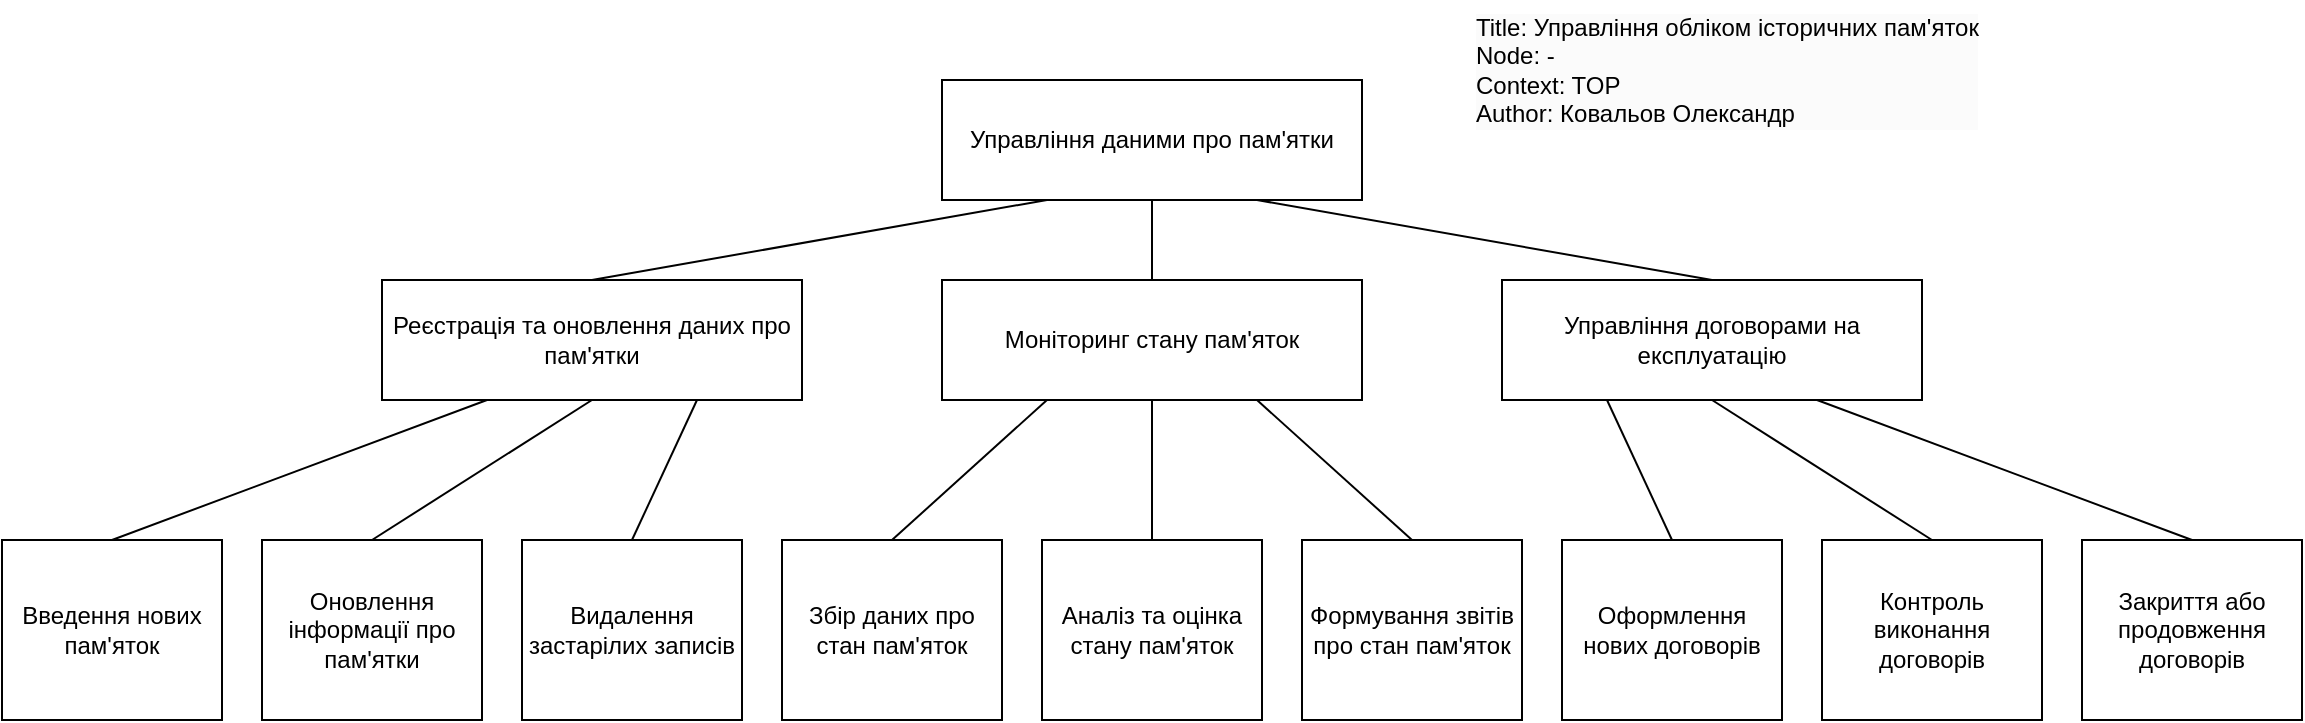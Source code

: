 <mxfile version="24.7.17">
  <diagram name="Page-1" id="D3zoA3_o_WbkCqvVTb0W">
    <mxGraphModel dx="2350" dy="899" grid="1" gridSize="10" guides="1" tooltips="1" connect="1" arrows="1" fold="1" page="1" pageScale="1" pageWidth="850" pageHeight="1100" math="0" shadow="0">
      <root>
        <mxCell id="0" />
        <mxCell id="1" parent="0" />
        <mxCell id="4RE3UwQOoAmRrcHWwyXb-2" style="edgeStyle=orthogonalEdgeStyle;rounded=0;orthogonalLoop=1;jettySize=auto;html=1;endArrow=none;endFill=0;" edge="1" parent="1" source="661LFYDpjbeSVGGAJL8V-1" target="661LFYDpjbeSVGGAJL8V-3">
          <mxGeometry relative="1" as="geometry" />
        </mxCell>
        <mxCell id="661LFYDpjbeSVGGAJL8V-1" value="Управління даними про пам&#39;ятки" style="rounded=0;whiteSpace=wrap;html=1;" parent="1" vertex="1">
          <mxGeometry x="340" y="120" width="210" height="60" as="geometry" />
        </mxCell>
        <mxCell id="661LFYDpjbeSVGGAJL8V-2" value="Реєстрація та оновлення даних про пам&#39;ятки" style="rounded=0;whiteSpace=wrap;html=1;" parent="1" vertex="1">
          <mxGeometry x="60" y="220" width="210" height="60" as="geometry" />
        </mxCell>
        <mxCell id="661LFYDpjbeSVGGAJL8V-3" value="Моніторинг стану пам&#39;яток" style="rounded=0;whiteSpace=wrap;html=1;" parent="1" vertex="1">
          <mxGeometry x="340" y="220" width="210" height="60" as="geometry" />
        </mxCell>
        <mxCell id="661LFYDpjbeSVGGAJL8V-4" value="Управління договорами на експлуатацію" style="rounded=0;whiteSpace=wrap;html=1;" parent="1" vertex="1">
          <mxGeometry x="620" y="220" width="210" height="60" as="geometry" />
        </mxCell>
        <mxCell id="661LFYDpjbeSVGGAJL8V-5" value="Введення нових пам&#39;яток" style="rounded=0;whiteSpace=wrap;html=1;" parent="1" vertex="1">
          <mxGeometry x="-130" y="350" width="110" height="90" as="geometry" />
        </mxCell>
        <mxCell id="661LFYDpjbeSVGGAJL8V-6" value="Оновлення інформації про пам&#39;ятки" style="rounded=0;whiteSpace=wrap;html=1;" parent="1" vertex="1">
          <mxGeometry y="350" width="110" height="90" as="geometry" />
        </mxCell>
        <mxCell id="661LFYDpjbeSVGGAJL8V-7" value="Видалення застарілих записів" style="rounded=0;whiteSpace=wrap;html=1;" parent="1" vertex="1">
          <mxGeometry x="130" y="350" width="110" height="90" as="geometry" />
        </mxCell>
        <mxCell id="661LFYDpjbeSVGGAJL8V-8" value="Збір даних про стан пам&#39;яток" style="rounded=0;whiteSpace=wrap;html=1;" parent="1" vertex="1">
          <mxGeometry x="260" y="350" width="110" height="90" as="geometry" />
        </mxCell>
        <mxCell id="661LFYDpjbeSVGGAJL8V-9" value="Аналіз та оцінка стану пам&#39;яток" style="rounded=0;whiteSpace=wrap;html=1;" parent="1" vertex="1">
          <mxGeometry x="390" y="350" width="110" height="90" as="geometry" />
        </mxCell>
        <mxCell id="661LFYDpjbeSVGGAJL8V-10" value="Формування звітів про стан пам&#39;яток" style="rounded=0;whiteSpace=wrap;html=1;" parent="1" vertex="1">
          <mxGeometry x="520" y="350" width="110" height="90" as="geometry" />
        </mxCell>
        <mxCell id="661LFYDpjbeSVGGAJL8V-11" value="Оформлення нових договорів" style="rounded=0;whiteSpace=wrap;html=1;" parent="1" vertex="1">
          <mxGeometry x="650" y="350" width="110" height="90" as="geometry" />
        </mxCell>
        <mxCell id="661LFYDpjbeSVGGAJL8V-12" value="Контроль виконання договорів" style="rounded=0;whiteSpace=wrap;html=1;" parent="1" vertex="1">
          <mxGeometry x="780" y="350" width="110" height="90" as="geometry" />
        </mxCell>
        <mxCell id="661LFYDpjbeSVGGAJL8V-13" value="Закриття або продовження договорів" style="rounded=0;whiteSpace=wrap;html=1;" parent="1" vertex="1">
          <mxGeometry x="910" y="350" width="110" height="90" as="geometry" />
        </mxCell>
        <mxCell id="4RE3UwQOoAmRrcHWwyXb-1" value="&lt;span style=&quot;color: rgb(0, 0, 0); font-family: Helvetica; font-size: 12px; font-style: normal; font-variant-ligatures: normal; font-variant-caps: normal; font-weight: 400; letter-spacing: normal; orphans: 2; text-align: left; text-indent: 0px; text-transform: none; widows: 2; word-spacing: 0px; -webkit-text-stroke-width: 0px; white-space: normal; background-color: rgb(251, 251, 251); text-decoration-thickness: initial; text-decoration-style: initial; text-decoration-color: initial; display: inline !important; float: none;&quot;&gt;Title: Управління обліком історичних пам&#39;яток&lt;/span&gt;&lt;div style=&quot;forced-color-adjust: none; color: rgb(0, 0, 0); font-family: Helvetica; font-size: 12px; font-style: normal; font-variant-ligatures: normal; font-variant-caps: normal; font-weight: 400; letter-spacing: normal; orphans: 2; text-align: left; text-indent: 0px; text-transform: none; widows: 2; word-spacing: 0px; -webkit-text-stroke-width: 0px; white-space: normal; background-color: rgb(251, 251, 251); text-decoration-thickness: initial; text-decoration-style: initial; text-decoration-color: initial;&quot;&gt;Node: -&lt;/div&gt;&lt;div style=&quot;forced-color-adjust: none; color: rgb(0, 0, 0); font-family: Helvetica; font-size: 12px; font-style: normal; font-variant-ligatures: normal; font-variant-caps: normal; font-weight: 400; letter-spacing: normal; orphans: 2; text-align: left; text-indent: 0px; text-transform: none; widows: 2; word-spacing: 0px; -webkit-text-stroke-width: 0px; white-space: normal; background-color: rgb(251, 251, 251); text-decoration-thickness: initial; text-decoration-style: initial; text-decoration-color: initial;&quot;&gt;Context: TOP&lt;/div&gt;&lt;div style=&quot;forced-color-adjust: none; color: rgb(0, 0, 0); font-family: Helvetica; font-size: 12px; font-style: normal; font-variant-ligatures: normal; font-variant-caps: normal; font-weight: 400; letter-spacing: normal; orphans: 2; text-align: left; text-indent: 0px; text-transform: none; widows: 2; word-spacing: 0px; -webkit-text-stroke-width: 0px; white-space: normal; background-color: rgb(251, 251, 251); text-decoration-thickness: initial; text-decoration-style: initial; text-decoration-color: initial;&quot;&gt;Author: Ковальов Олександр&lt;/div&gt;" style="text;whiteSpace=wrap;html=1;" vertex="1" parent="1">
          <mxGeometry x="605" y="80" width="335" height="80" as="geometry" />
        </mxCell>
        <mxCell id="4RE3UwQOoAmRrcHWwyXb-3" value="" style="endArrow=none;html=1;rounded=0;entryX=0.5;entryY=1;entryDx=0;entryDy=0;exitX=0.5;exitY=0;exitDx=0;exitDy=0;" edge="1" parent="1" source="661LFYDpjbeSVGGAJL8V-9" target="661LFYDpjbeSVGGAJL8V-3">
          <mxGeometry width="50" height="50" relative="1" as="geometry">
            <mxPoint x="450" y="250" as="sourcePoint" />
            <mxPoint x="500" y="200" as="targetPoint" />
          </mxGeometry>
        </mxCell>
        <mxCell id="4RE3UwQOoAmRrcHWwyXb-4" value="" style="endArrow=none;html=1;rounded=0;entryX=0.25;entryY=1;entryDx=0;entryDy=0;exitX=0.5;exitY=0;exitDx=0;exitDy=0;" edge="1" parent="1" source="661LFYDpjbeSVGGAJL8V-8" target="661LFYDpjbeSVGGAJL8V-3">
          <mxGeometry width="50" height="50" relative="1" as="geometry">
            <mxPoint x="455" y="360" as="sourcePoint" />
            <mxPoint x="455" y="290" as="targetPoint" />
          </mxGeometry>
        </mxCell>
        <mxCell id="4RE3UwQOoAmRrcHWwyXb-5" value="" style="endArrow=none;html=1;rounded=0;entryX=0.75;entryY=1;entryDx=0;entryDy=0;exitX=0.5;exitY=0;exitDx=0;exitDy=0;" edge="1" parent="1" source="661LFYDpjbeSVGGAJL8V-10" target="661LFYDpjbeSVGGAJL8V-3">
          <mxGeometry width="50" height="50" relative="1" as="geometry">
            <mxPoint x="325" y="360" as="sourcePoint" />
            <mxPoint x="403" y="290" as="targetPoint" />
          </mxGeometry>
        </mxCell>
        <mxCell id="4RE3UwQOoAmRrcHWwyXb-6" value="" style="endArrow=none;html=1;rounded=0;entryX=0.25;entryY=1;entryDx=0;entryDy=0;exitX=0.5;exitY=0;exitDx=0;exitDy=0;" edge="1" parent="1" source="661LFYDpjbeSVGGAJL8V-2" target="661LFYDpjbeSVGGAJL8V-1">
          <mxGeometry width="50" height="50" relative="1" as="geometry">
            <mxPoint x="585" y="360" as="sourcePoint" />
            <mxPoint x="508" y="290" as="targetPoint" />
          </mxGeometry>
        </mxCell>
        <mxCell id="4RE3UwQOoAmRrcHWwyXb-7" value="" style="endArrow=none;html=1;rounded=0;entryX=0.75;entryY=1;entryDx=0;entryDy=0;exitX=0.5;exitY=0;exitDx=0;exitDy=0;" edge="1" parent="1" source="661LFYDpjbeSVGGAJL8V-4" target="661LFYDpjbeSVGGAJL8V-1">
          <mxGeometry width="50" height="50" relative="1" as="geometry">
            <mxPoint x="175" y="230" as="sourcePoint" />
            <mxPoint x="403" y="190" as="targetPoint" />
          </mxGeometry>
        </mxCell>
        <mxCell id="4RE3UwQOoAmRrcHWwyXb-8" value="" style="endArrow=none;html=1;rounded=0;entryX=0.25;entryY=1;entryDx=0;entryDy=0;exitX=0.5;exitY=0;exitDx=0;exitDy=0;" edge="1" parent="1" source="661LFYDpjbeSVGGAJL8V-11" target="661LFYDpjbeSVGGAJL8V-4">
          <mxGeometry width="50" height="50" relative="1" as="geometry">
            <mxPoint x="735" y="230" as="sourcePoint" />
            <mxPoint x="508" y="190" as="targetPoint" />
          </mxGeometry>
        </mxCell>
        <mxCell id="4RE3UwQOoAmRrcHWwyXb-9" value="" style="endArrow=none;html=1;rounded=0;entryX=0.75;entryY=1;entryDx=0;entryDy=0;exitX=0.5;exitY=0;exitDx=0;exitDy=0;" edge="1" parent="1" source="661LFYDpjbeSVGGAJL8V-13" target="661LFYDpjbeSVGGAJL8V-4">
          <mxGeometry width="50" height="50" relative="1" as="geometry">
            <mxPoint x="962" y="350" as="sourcePoint" />
            <mxPoint x="930" y="280" as="targetPoint" />
          </mxGeometry>
        </mxCell>
        <mxCell id="4RE3UwQOoAmRrcHWwyXb-10" value="" style="endArrow=none;html=1;rounded=0;entryX=0.5;entryY=1;entryDx=0;entryDy=0;exitX=0.5;exitY=0;exitDx=0;exitDy=0;" edge="1" parent="1" source="661LFYDpjbeSVGGAJL8V-12" target="661LFYDpjbeSVGGAJL8V-4">
          <mxGeometry width="50" height="50" relative="1" as="geometry">
            <mxPoint x="917" y="360" as="sourcePoint" />
            <mxPoint x="730" y="290" as="targetPoint" />
          </mxGeometry>
        </mxCell>
        <mxCell id="4RE3UwQOoAmRrcHWwyXb-11" value="" style="endArrow=none;html=1;rounded=0;entryX=0.75;entryY=1;entryDx=0;entryDy=0;exitX=0.5;exitY=0;exitDx=0;exitDy=0;" edge="1" parent="1" source="661LFYDpjbeSVGGAJL8V-7" target="661LFYDpjbeSVGGAJL8V-2">
          <mxGeometry width="50" height="50" relative="1" as="geometry">
            <mxPoint x="325" y="360" as="sourcePoint" />
            <mxPoint x="403" y="290" as="targetPoint" />
          </mxGeometry>
        </mxCell>
        <mxCell id="4RE3UwQOoAmRrcHWwyXb-12" value="" style="endArrow=none;html=1;rounded=0;entryX=0.5;entryY=1;entryDx=0;entryDy=0;exitX=0.5;exitY=0;exitDx=0;exitDy=0;" edge="1" parent="1" source="661LFYDpjbeSVGGAJL8V-6" target="661LFYDpjbeSVGGAJL8V-2">
          <mxGeometry width="50" height="50" relative="1" as="geometry">
            <mxPoint x="195" y="360" as="sourcePoint" />
            <mxPoint x="228" y="290" as="targetPoint" />
          </mxGeometry>
        </mxCell>
        <mxCell id="4RE3UwQOoAmRrcHWwyXb-13" value="" style="endArrow=none;html=1;rounded=0;entryX=0.25;entryY=1;entryDx=0;entryDy=0;exitX=0.5;exitY=0;exitDx=0;exitDy=0;" edge="1" parent="1" source="661LFYDpjbeSVGGAJL8V-5" target="661LFYDpjbeSVGGAJL8V-2">
          <mxGeometry width="50" height="50" relative="1" as="geometry">
            <mxPoint x="65" y="360" as="sourcePoint" />
            <mxPoint x="175" y="290" as="targetPoint" />
          </mxGeometry>
        </mxCell>
      </root>
    </mxGraphModel>
  </diagram>
</mxfile>

